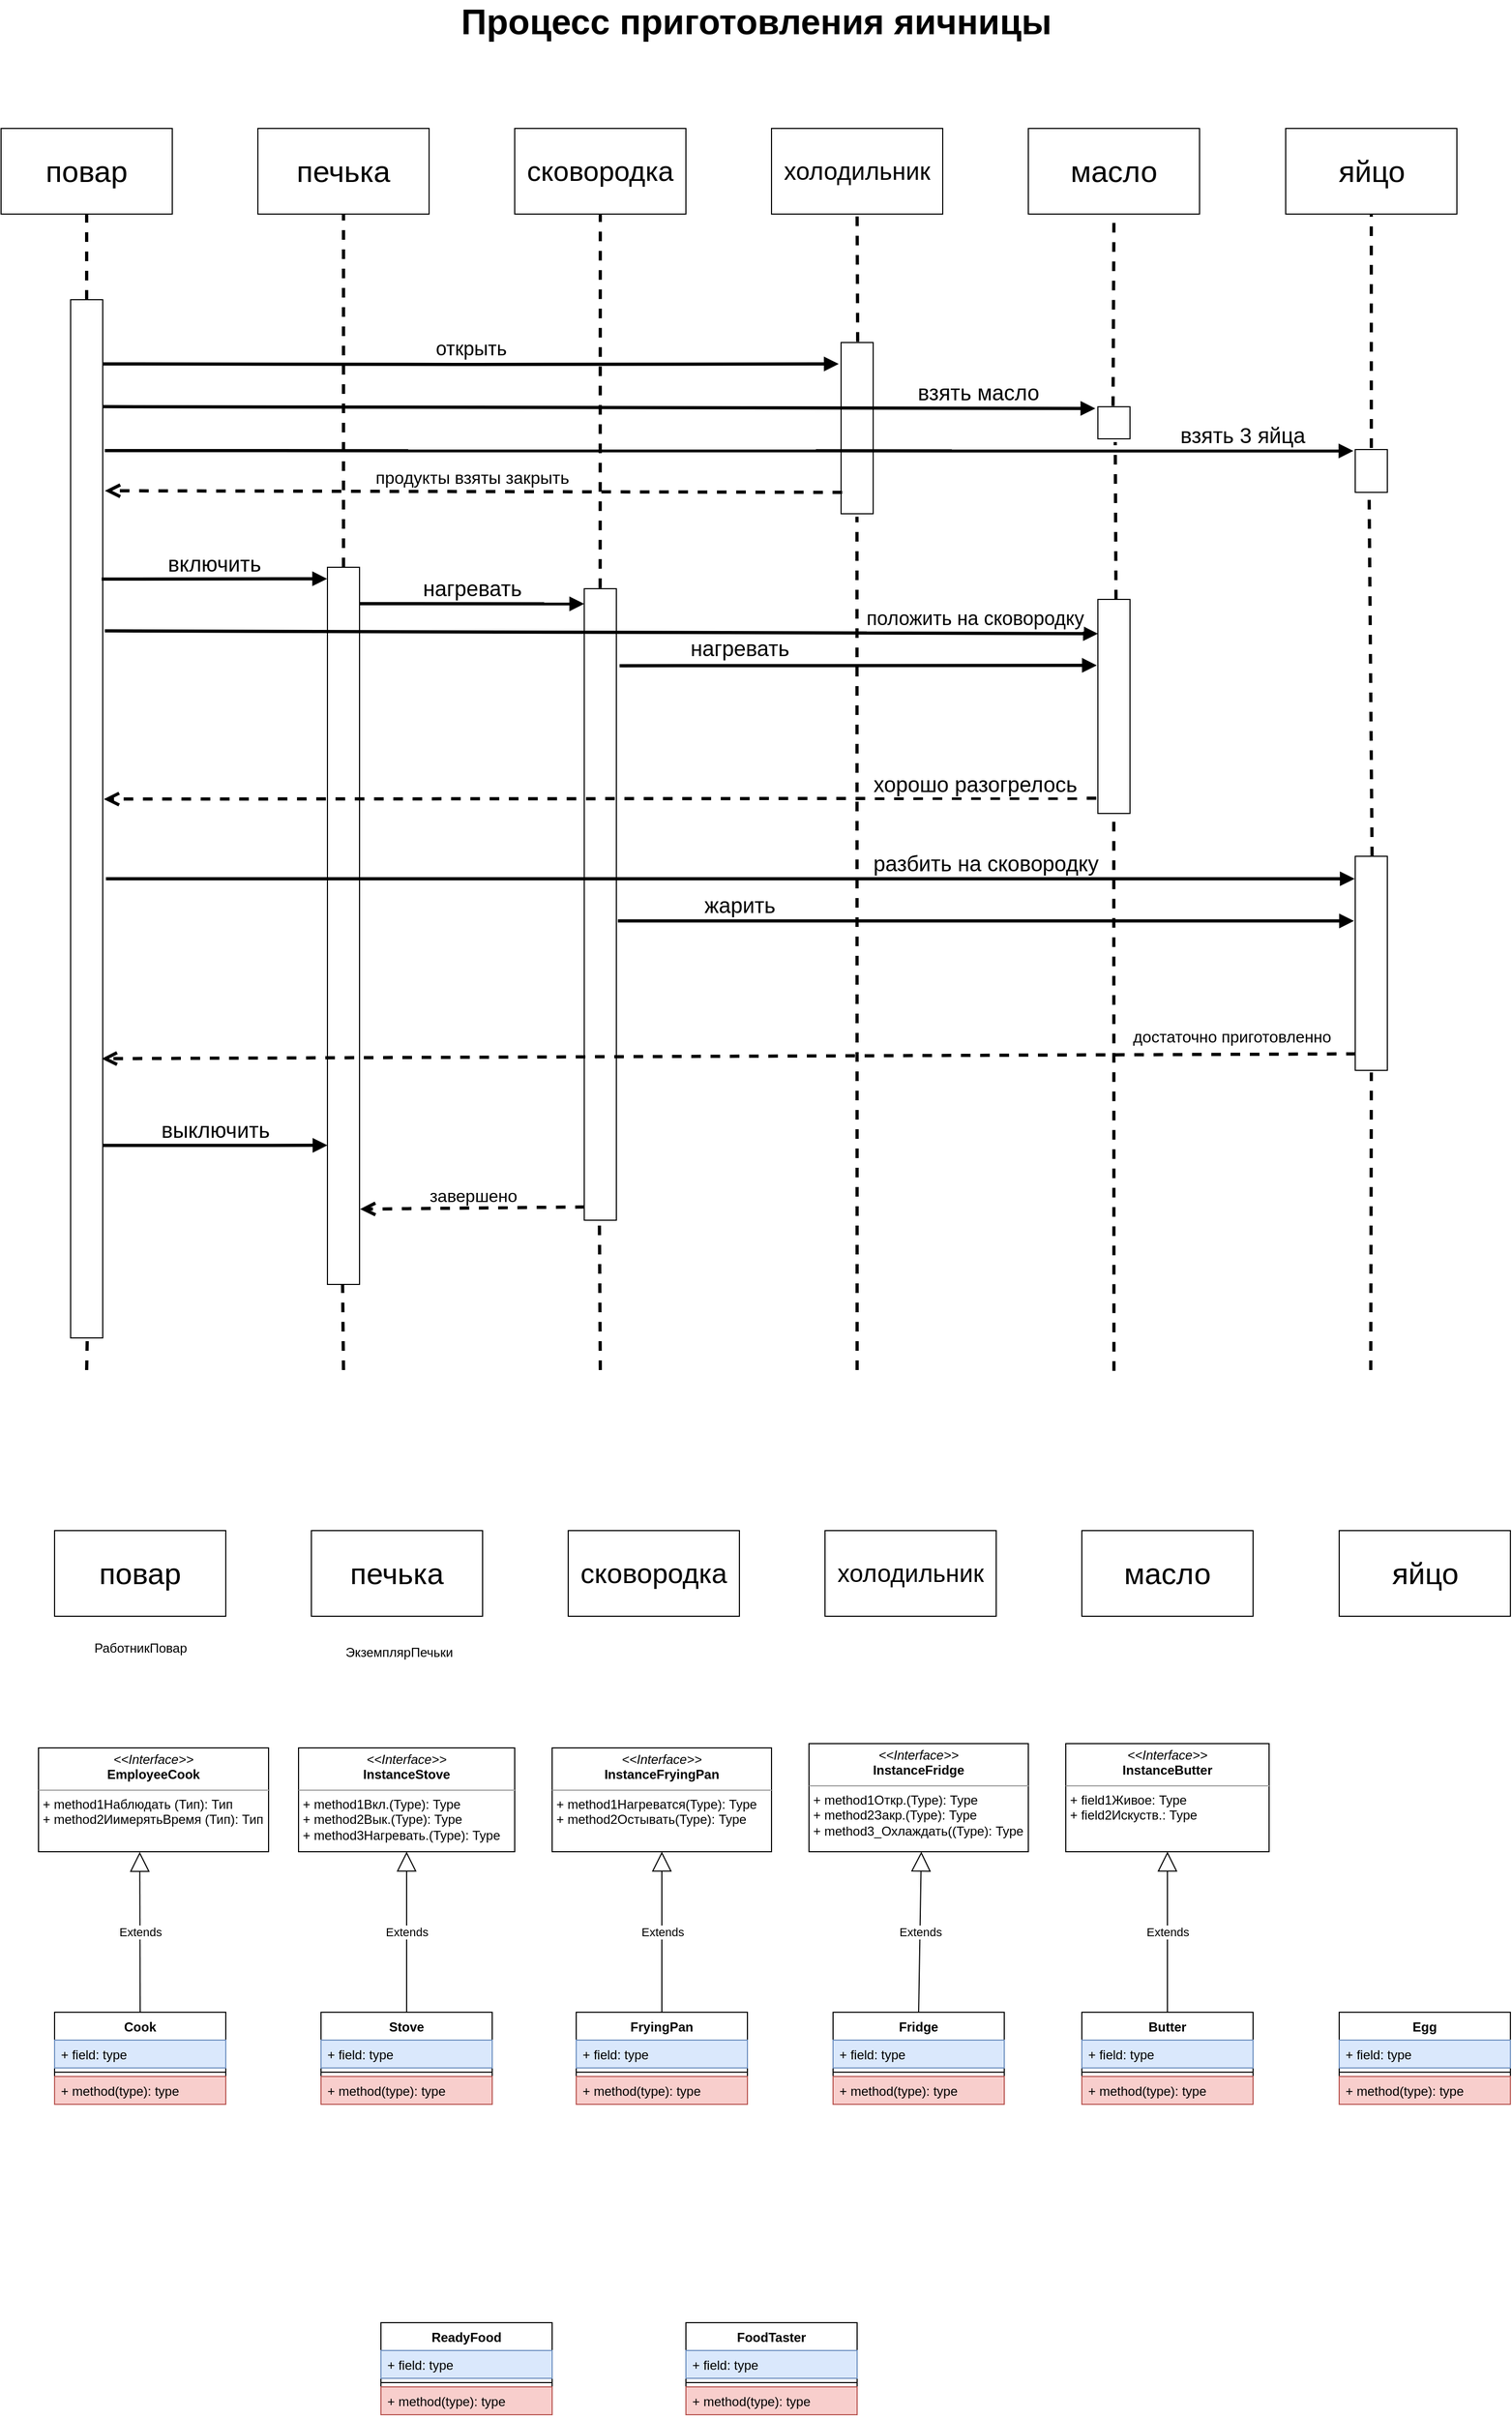 <mxfile version="15.1.4" type="github">
  <diagram id="obAVTf1uiLFVrY0XSVBx" name="Page-1">
    <mxGraphModel dx="672" dy="408" grid="1" gridSize="10" guides="1" tooltips="1" connect="1" arrows="1" fold="1" page="1" pageScale="1" pageWidth="827" pageHeight="1169" math="0" shadow="0">
      <root>
        <mxCell id="0" />
        <mxCell id="1" parent="0" />
        <mxCell id="zY8dcGNMZM8oDJf9V6YR-1" value="" style="html=1;points=[];perimeter=orthogonalPerimeter;" parent="1" vertex="1">
          <mxGeometry x="345" y="570" width="30" height="670" as="geometry" />
        </mxCell>
        <mxCell id="zY8dcGNMZM8oDJf9V6YR-2" value="" style="html=1;points=[];perimeter=orthogonalPerimeter;" parent="1" vertex="1">
          <mxGeometry x="585" y="590" width="30" height="590" as="geometry" />
        </mxCell>
        <mxCell id="zY8dcGNMZM8oDJf9V6YR-3" value="&lt;span style=&quot;font-size: 28px ; text-align: justify&quot;&gt;&lt;font style=&quot;vertical-align: inherit&quot;&gt;&lt;font style=&quot;vertical-align: inherit&quot;&gt;повар&lt;/font&gt;&lt;/font&gt;&lt;/span&gt;" style="whiteSpace=wrap;html=1;align=center;" parent="1" vertex="1">
          <mxGeometry x="40" y="160" width="160" height="80" as="geometry" />
        </mxCell>
        <mxCell id="zY8dcGNMZM8oDJf9V6YR-4" value="&lt;span style=&quot;font-size: 28px ; text-align: justify&quot;&gt;&lt;font style=&quot;vertical-align: inherit&quot;&gt;&lt;font style=&quot;vertical-align: inherit&quot;&gt;печька&lt;/font&gt;&lt;/font&gt;&lt;/span&gt;" style="whiteSpace=wrap;html=1;align=center;" parent="1" vertex="1">
          <mxGeometry x="280" y="160" width="160" height="80" as="geometry" />
        </mxCell>
        <mxCell id="zY8dcGNMZM8oDJf9V6YR-5" value="&lt;span style=&quot;font-size: 26px ; text-align: justify&quot;&gt;&lt;font style=&quot;vertical-align: inherit&quot;&gt;&lt;font style=&quot;vertical-align: inherit&quot;&gt;сковородка&lt;/font&gt;&lt;/font&gt;&lt;/span&gt;" style="whiteSpace=wrap;html=1;align=center;" parent="1" vertex="1">
          <mxGeometry x="520" y="160" width="160" height="80" as="geometry" />
        </mxCell>
        <mxCell id="zY8dcGNMZM8oDJf9V6YR-6" value="&lt;span style=&quot;font-size: 23px ; text-align: justify&quot;&gt;&lt;font style=&quot;vertical-align: inherit&quot;&gt;&lt;font style=&quot;vertical-align: inherit&quot;&gt;холодильник&lt;/font&gt;&lt;/font&gt;&lt;/span&gt;" style="whiteSpace=wrap;html=1;align=center;" parent="1" vertex="1">
          <mxGeometry x="760" y="160" width="160" height="80" as="geometry" />
        </mxCell>
        <mxCell id="zY8dcGNMZM8oDJf9V6YR-7" value="&lt;span style=&quot;font-size: 28px ; text-align: justify&quot;&gt;&lt;font style=&quot;vertical-align: inherit&quot;&gt;&lt;font style=&quot;vertical-align: inherit&quot;&gt;масло&lt;/font&gt;&lt;/font&gt;&lt;/span&gt;" style="whiteSpace=wrap;html=1;align=center;" parent="1" vertex="1">
          <mxGeometry x="1000" y="160" width="160" height="80" as="geometry" />
        </mxCell>
        <mxCell id="zY8dcGNMZM8oDJf9V6YR-8" value="&lt;span style=&quot;font-size: 28px ; text-align: justify&quot;&gt;яйцо&lt;/span&gt;" style="whiteSpace=wrap;html=1;align=center;" parent="1" vertex="1">
          <mxGeometry x="1240.5" y="160" width="160" height="80" as="geometry" />
        </mxCell>
        <mxCell id="zY8dcGNMZM8oDJf9V6YR-9" value="" style="html=1;points=[];perimeter=orthogonalPerimeter;" parent="1" vertex="1">
          <mxGeometry x="105" y="320" width="30" height="970" as="geometry" />
        </mxCell>
        <mxCell id="zY8dcGNMZM8oDJf9V6YR-10" value="" style="html=1;points=[];perimeter=orthogonalPerimeter;" parent="1" vertex="1">
          <mxGeometry x="825" y="360" width="30" height="160" as="geometry" />
        </mxCell>
        <mxCell id="zY8dcGNMZM8oDJf9V6YR-11" value="" style="html=1;points=[];perimeter=orthogonalPerimeter;" parent="1" vertex="1">
          <mxGeometry x="1065" y="420" width="30" height="30" as="geometry" />
        </mxCell>
        <mxCell id="zY8dcGNMZM8oDJf9V6YR-12" value="" style="html=1;points=[];perimeter=orthogonalPerimeter;" parent="1" vertex="1">
          <mxGeometry x="1305.5" y="460" width="30" height="40" as="geometry" />
        </mxCell>
        <mxCell id="zY8dcGNMZM8oDJf9V6YR-13" value="&lt;span style=&quot;font-size: 16px&quot;&gt;&lt;font style=&quot;vertical-align: inherit&quot;&gt;&lt;font style=&quot;vertical-align: inherit&quot;&gt;завершено&lt;/font&gt;&lt;/font&gt;&lt;/span&gt;" style="html=1;verticalAlign=bottom;endArrow=open;dashed=1;endSize=8;strokeWidth=3;entryX=1.017;entryY=0.895;entryDx=0;entryDy=0;entryPerimeter=0;exitX=0.017;exitY=0.979;exitDx=0;exitDy=0;exitPerimeter=0;" parent="1" source="zY8dcGNMZM8oDJf9V6YR-2" target="zY8dcGNMZM8oDJf9V6YR-1" edge="1">
          <mxGeometry relative="1" as="geometry">
            <mxPoint x="580" y="1080" as="sourcePoint" />
            <mxPoint x="380" y="1080" as="targetPoint" />
            <Array as="points" />
          </mxGeometry>
        </mxCell>
        <mxCell id="zY8dcGNMZM8oDJf9V6YR-14" value="&lt;font style=&quot;vertical-align: inherit&quot;&gt;&lt;font style=&quot;vertical-align: inherit ; font-size: 18px&quot;&gt;открыть&lt;/font&gt;&lt;/font&gt;" style="html=1;verticalAlign=bottom;endArrow=block;strokeWidth=3;entryX=-0.074;entryY=0.125;entryDx=0;entryDy=0;entryPerimeter=0;" parent="1" target="zY8dcGNMZM8oDJf9V6YR-10" edge="1">
          <mxGeometry width="80" relative="1" as="geometry">
            <mxPoint x="135" y="380" as="sourcePoint" />
            <mxPoint x="820.0" y="380" as="targetPoint" />
            <Array as="points">
              <mxPoint x="475.21" y="380.5" />
            </Array>
          </mxGeometry>
        </mxCell>
        <mxCell id="zY8dcGNMZM8oDJf9V6YR-15" value="&lt;font style=&quot;vertical-align: inherit&quot;&gt;&lt;font style=&quot;vertical-align: inherit ; font-size: 20px&quot;&gt;&lt;font style=&quot;vertical-align: inherit&quot;&gt;&lt;font style=&quot;vertical-align: inherit&quot;&gt;&lt;font style=&quot;vertical-align: inherit&quot;&gt;&lt;font style=&quot;vertical-align: inherit&quot;&gt;взять масло&lt;/font&gt;&lt;/font&gt;&lt;/font&gt;&lt;/font&gt;&lt;/font&gt;&lt;/font&gt;" style="html=1;verticalAlign=bottom;endArrow=block;strokeWidth=3;exitX=1;exitY=0.103;exitDx=0;exitDy=0;exitPerimeter=0;entryX=-0.08;entryY=0.054;entryDx=0;entryDy=0;entryPerimeter=0;" parent="1" source="zY8dcGNMZM8oDJf9V6YR-9" target="zY8dcGNMZM8oDJf9V6YR-11" edge="1">
          <mxGeometry x="0.764" width="80" relative="1" as="geometry">
            <mxPoint x="135" y="430.5" as="sourcePoint" />
            <mxPoint x="1070" y="420" as="targetPoint" />
            <mxPoint as="offset" />
          </mxGeometry>
        </mxCell>
        <mxCell id="zY8dcGNMZM8oDJf9V6YR-16" value="&lt;font style=&quot;vertical-align: inherit&quot;&gt;&lt;font style=&quot;vertical-align: inherit ; font-size: 20px&quot;&gt;&lt;font style=&quot;vertical-align: inherit&quot;&gt;&lt;font style=&quot;vertical-align: inherit&quot;&gt;&lt;font style=&quot;vertical-align: inherit&quot;&gt;&lt;font style=&quot;vertical-align: inherit&quot;&gt;&lt;font style=&quot;vertical-align: inherit&quot;&gt;&lt;font style=&quot;vertical-align: inherit&quot;&gt;&lt;font style=&quot;vertical-align: inherit&quot;&gt;&lt;font style=&quot;vertical-align: inherit&quot;&gt;&lt;font style=&quot;vertical-align: inherit&quot;&gt;&lt;font style=&quot;vertical-align: inherit&quot;&gt;взять 3 яйца&lt;/font&gt;&lt;/font&gt;&lt;/font&gt;&lt;/font&gt;&lt;/font&gt;&lt;/font&gt;&lt;/font&gt;&lt;/font&gt;&lt;/font&gt;&lt;/font&gt;&lt;/font&gt;&lt;/font&gt;" style="html=1;verticalAlign=bottom;endArrow=block;strokeWidth=3;entryX=-0.058;entryY=0.032;entryDx=0;entryDy=0;entryPerimeter=0;" parent="1" target="zY8dcGNMZM8oDJf9V6YR-12" edge="1">
          <mxGeometry x="0.822" width="80" relative="1" as="geometry">
            <mxPoint x="137" y="461" as="sourcePoint" />
            <mxPoint x="1303.67" y="459.65" as="targetPoint" />
            <mxPoint as="offset" />
          </mxGeometry>
        </mxCell>
        <mxCell id="zY8dcGNMZM8oDJf9V6YR-17" value="&lt;font style=&quot;vertical-align: inherit&quot;&gt;&lt;font style=&quot;vertical-align: inherit ; font-size: 20px&quot;&gt;&lt;font style=&quot;vertical-align: inherit&quot;&gt;&lt;font style=&quot;vertical-align: inherit&quot;&gt;включить&lt;/font&gt;&lt;/font&gt;&lt;/font&gt;&lt;/font&gt;" style="html=1;verticalAlign=bottom;endArrow=block;strokeWidth=3;entryX=-0.011;entryY=0.016;entryDx=0;entryDy=0;entryPerimeter=0;" parent="1" target="zY8dcGNMZM8oDJf9V6YR-1" edge="1">
          <mxGeometry width="80" relative="1" as="geometry">
            <mxPoint x="134" y="581" as="sourcePoint" />
            <mxPoint x="343" y="570" as="targetPoint" />
          </mxGeometry>
        </mxCell>
        <mxCell id="zY8dcGNMZM8oDJf9V6YR-18" value="" style="html=1;points=[];perimeter=orthogonalPerimeter;" parent="1" vertex="1">
          <mxGeometry x="1065" y="600" width="30" height="200" as="geometry" />
        </mxCell>
        <mxCell id="zY8dcGNMZM8oDJf9V6YR-19" value="" style="html=1;points=[];perimeter=orthogonalPerimeter;" parent="1" vertex="1">
          <mxGeometry x="1305.5" y="840" width="30" height="200" as="geometry" />
        </mxCell>
        <mxCell id="zY8dcGNMZM8oDJf9V6YR-20" value="&lt;font style=&quot;vertical-align: inherit&quot;&gt;&lt;font style=&quot;vertical-align: inherit ; font-size: 20px&quot;&gt;&lt;font style=&quot;vertical-align: inherit&quot;&gt;&lt;font style=&quot;vertical-align: inherit&quot;&gt;&lt;font style=&quot;vertical-align: inherit&quot;&gt;&lt;font style=&quot;vertical-align: inherit&quot;&gt;выключить&lt;/font&gt;&lt;/font&gt;&lt;/font&gt;&lt;/font&gt;&lt;/font&gt;&lt;/font&gt;" style="html=1;verticalAlign=bottom;endArrow=block;strokeWidth=3;exitX=0.99;exitY=0.312;exitDx=0;exitDy=0;exitPerimeter=0;entryX=-0.011;entryY=0.016;entryDx=0;entryDy=0;entryPerimeter=0;" parent="1" edge="1">
          <mxGeometry width="80" relative="1" as="geometry">
            <mxPoint x="135.03" y="1110.16" as="sourcePoint" />
            <mxPoint x="345" y="1110" as="targetPoint" />
            <Array as="points">
              <mxPoint x="235.03" y="1110.16" />
            </Array>
          </mxGeometry>
        </mxCell>
        <mxCell id="zY8dcGNMZM8oDJf9V6YR-21" value="&lt;font style=&quot;vertical-align: inherit&quot;&gt;&lt;font style=&quot;vertical-align: inherit ; font-size: 20px&quot;&gt;&lt;font style=&quot;vertical-align: inherit&quot;&gt;&lt;font style=&quot;vertical-align: inherit&quot;&gt;&lt;font style=&quot;vertical-align: inherit&quot;&gt;&lt;font style=&quot;vertical-align: inherit&quot;&gt;нагревать&lt;/font&gt;&lt;/font&gt;&lt;/font&gt;&lt;/font&gt;&lt;/font&gt;&lt;/font&gt;" style="html=1;verticalAlign=bottom;endArrow=block;strokeWidth=3;entryX=-0.002;entryY=0.024;entryDx=0;entryDy=0;entryPerimeter=0;" parent="1" target="zY8dcGNMZM8oDJf9V6YR-2" edge="1">
          <mxGeometry width="80" relative="1" as="geometry">
            <mxPoint x="375" y="604" as="sourcePoint" />
            <mxPoint x="585" y="613" as="targetPoint" />
          </mxGeometry>
        </mxCell>
        <mxCell id="zY8dcGNMZM8oDJf9V6YR-22" value="&lt;span style=&quot;font-size: 16px&quot;&gt;&lt;font style=&quot;vertical-align: inherit&quot;&gt;&lt;font style=&quot;vertical-align: inherit&quot;&gt;&lt;font style=&quot;vertical-align: inherit&quot;&gt;&lt;font style=&quot;vertical-align: inherit&quot;&gt;продукты взяты закрыть&lt;/font&gt;&lt;/font&gt;&lt;/font&gt;&lt;/font&gt;&lt;/span&gt;" style="html=1;verticalAlign=bottom;endArrow=open;dashed=1;endSize=8;strokeWidth=3;exitX=0.033;exitY=0.875;exitDx=0;exitDy=0;exitPerimeter=0;entryX=1.067;entryY=0.184;entryDx=0;entryDy=0;entryPerimeter=0;" parent="1" source="zY8dcGNMZM8oDJf9V6YR-10" target="zY8dcGNMZM8oDJf9V6YR-9" edge="1">
          <mxGeometry x="0.004" y="-1" relative="1" as="geometry">
            <mxPoint x="580" y="500" as="sourcePoint" />
            <mxPoint x="380" y="500" as="targetPoint" />
            <Array as="points" />
            <mxPoint as="offset" />
          </mxGeometry>
        </mxCell>
        <mxCell id="zY8dcGNMZM8oDJf9V6YR-23" value="&lt;span style=&quot;font-size: 20px&quot;&gt;&lt;font style=&quot;vertical-align: inherit&quot;&gt;&lt;font style=&quot;vertical-align: inherit&quot;&gt;нагревать&lt;/font&gt;&lt;/font&gt;&lt;/span&gt;" style="html=1;verticalAlign=bottom;endArrow=block;strokeWidth=3;exitX=1.1;exitY=0.122;exitDx=0;exitDy=0;exitPerimeter=0;entryX=-0.033;entryY=0.308;entryDx=0;entryDy=0;entryPerimeter=0;" parent="1" source="zY8dcGNMZM8oDJf9V6YR-2" target="zY8dcGNMZM8oDJf9V6YR-18" edge="1">
          <mxGeometry x="-0.498" y="2" width="80" relative="1" as="geometry">
            <mxPoint x="760" y="680" as="sourcePoint" />
            <mxPoint x="1065" y="659" as="targetPoint" />
            <mxPoint as="offset" />
          </mxGeometry>
        </mxCell>
        <mxCell id="zY8dcGNMZM8oDJf9V6YR-24" value="&lt;font style=&quot;font-size: 20px&quot;&gt;хорошо разогрелось&lt;/font&gt;" style="html=1;verticalAlign=bottom;endArrow=open;dashed=1;endSize=8;strokeWidth=3;exitX=-0.048;exitY=0.929;exitDx=0;exitDy=0;exitPerimeter=0;entryX=1.033;entryY=0.481;entryDx=0;entryDy=0;entryPerimeter=0;startSize=8;" parent="1" source="zY8dcGNMZM8oDJf9V6YR-18" target="zY8dcGNMZM8oDJf9V6YR-9" edge="1">
          <mxGeometry x="-0.755" y="1" relative="1" as="geometry">
            <mxPoint x="850" y="780" as="sourcePoint" />
            <mxPoint x="650.0" y="780" as="targetPoint" />
            <Array as="points" />
            <mxPoint as="offset" />
          </mxGeometry>
        </mxCell>
        <mxCell id="zY8dcGNMZM8oDJf9V6YR-25" value="&lt;font style=&quot;vertical-align: inherit&quot;&gt;&lt;font style=&quot;vertical-align: inherit ; font-size: 18px&quot;&gt;положить на сковородку&lt;/font&gt;&lt;/font&gt;" style="html=1;verticalAlign=bottom;endArrow=block;strokeWidth=3;exitX=1.067;exitY=0.319;exitDx=0;exitDy=0;exitPerimeter=0;entryX=0;entryY=0.16;entryDx=0;entryDy=0;entryPerimeter=0;" parent="1" source="zY8dcGNMZM8oDJf9V6YR-9" target="zY8dcGNMZM8oDJf9V6YR-18" edge="1">
          <mxGeometry x="0.752" width="80" relative="1" as="geometry">
            <mxPoint x="260" y="640" as="sourcePoint" />
            <mxPoint x="710" y="640.1" as="targetPoint" />
            <mxPoint as="offset" />
          </mxGeometry>
        </mxCell>
        <mxCell id="zY8dcGNMZM8oDJf9V6YR-26" value="&lt;span style=&quot;font-size: 20px&quot;&gt;&lt;font style=&quot;vertical-align: inherit&quot;&gt;&lt;font style=&quot;vertical-align: inherit&quot;&gt;разбить на сковородку&lt;/font&gt;&lt;/font&gt;&lt;/span&gt;" style="html=1;verticalAlign=bottom;endArrow=block;strokeWidth=3;entryX=-0.017;entryY=0.105;entryDx=0;entryDy=0;entryPerimeter=0;" parent="1" target="zY8dcGNMZM8oDJf9V6YR-19" edge="1">
          <mxGeometry x="0.409" width="80" relative="1" as="geometry">
            <mxPoint x="138" y="861" as="sourcePoint" />
            <mxPoint x="1340" y="860.1" as="targetPoint" />
            <mxPoint as="offset" />
          </mxGeometry>
        </mxCell>
        <mxCell id="zY8dcGNMZM8oDJf9V6YR-27" value="&lt;span style=&quot;font-size: 20px&quot;&gt;&lt;font style=&quot;vertical-align: inherit&quot;&gt;&lt;font style=&quot;vertical-align: inherit&quot;&gt;жарить&lt;/font&gt;&lt;/font&gt;&lt;/span&gt;" style="html=1;verticalAlign=bottom;endArrow=block;strokeWidth=3;exitX=1.044;exitY=0.526;exitDx=0;exitDy=0;exitPerimeter=0;entryX=-0.039;entryY=0.302;entryDx=0;entryDy=0;entryPerimeter=0;" parent="1" source="zY8dcGNMZM8oDJf9V6YR-2" target="zY8dcGNMZM8oDJf9V6YR-19" edge="1">
          <mxGeometry x="-0.669" width="80" relative="1" as="geometry">
            <mxPoint x="800.5" y="900" as="sourcePoint" />
            <mxPoint x="1300" y="900" as="targetPoint" />
            <mxPoint as="offset" />
          </mxGeometry>
        </mxCell>
        <mxCell id="zY8dcGNMZM8oDJf9V6YR-28" value="&lt;font style=&quot;font-size: 15px&quot;&gt;достаточно приготовленно&lt;/font&gt;" style="html=1;verticalAlign=bottom;endArrow=open;dashed=1;endSize=8;strokeWidth=3;exitX=0.017;exitY=0.923;exitDx=0;exitDy=0;exitPerimeter=0;entryX=0.967;entryY=0.731;entryDx=0;entryDy=0;entryPerimeter=0;" parent="1" source="zY8dcGNMZM8oDJf9V6YR-19" target="zY8dcGNMZM8oDJf9V6YR-9" edge="1">
          <mxGeometry x="-0.802" y="-5" relative="1" as="geometry">
            <mxPoint x="730" y="1020" as="sourcePoint" />
            <mxPoint x="150" y="1023" as="targetPoint" />
            <Array as="points" />
            <mxPoint as="offset" />
          </mxGeometry>
        </mxCell>
        <mxCell id="zY8dcGNMZM8oDJf9V6YR-29" value="&lt;font style=&quot;font-size: 33px&quot;&gt;Процесс приготовления яичницы&amp;nbsp;&lt;/font&gt;" style="text;strokeColor=none;fillColor=none;html=1;fontSize=24;fontStyle=1;verticalAlign=middle;align=center;" parent="1" vertex="1">
          <mxGeometry x="470" y="40" width="560" height="40" as="geometry" />
        </mxCell>
        <mxCell id="zY8dcGNMZM8oDJf9V6YR-30" value="" style="endArrow=none;dashed=1;html=1;startSize=8;strokeWidth=3;entryX=0.5;entryY=1;entryDx=0;entryDy=0;" parent="1" target="zY8dcGNMZM8oDJf9V6YR-3" edge="1">
          <mxGeometry width="50" height="50" relative="1" as="geometry">
            <mxPoint x="120" y="320" as="sourcePoint" />
            <mxPoint x="700" y="690" as="targetPoint" />
          </mxGeometry>
        </mxCell>
        <mxCell id="zY8dcGNMZM8oDJf9V6YR-31" value="" style="endArrow=none;dashed=1;html=1;startSize=8;strokeWidth=3;" parent="1" edge="1">
          <mxGeometry width="50" height="50" relative="1" as="geometry">
            <mxPoint x="360" y="570" as="sourcePoint" />
            <mxPoint x="360" y="240" as="targetPoint" />
          </mxGeometry>
        </mxCell>
        <mxCell id="zY8dcGNMZM8oDJf9V6YR-32" value="" style="endArrow=none;dashed=1;html=1;startSize=8;strokeWidth=3;entryX=0.472;entryY=1;entryDx=0;entryDy=0;entryPerimeter=0;" parent="1" target="zY8dcGNMZM8oDJf9V6YR-1" edge="1">
          <mxGeometry width="50" height="50" relative="1" as="geometry">
            <mxPoint x="360" y="1320" as="sourcePoint" />
            <mxPoint x="370" y="1200" as="targetPoint" />
          </mxGeometry>
        </mxCell>
        <mxCell id="zY8dcGNMZM8oDJf9V6YR-33" value="" style="endArrow=none;dashed=1;html=1;startSize=8;strokeWidth=3;entryX=0.518;entryY=1;entryDx=0;entryDy=0;entryPerimeter=0;" parent="1" target="zY8dcGNMZM8oDJf9V6YR-9" edge="1">
          <mxGeometry width="50" height="50" relative="1" as="geometry">
            <mxPoint x="120" y="1320" as="sourcePoint" />
            <mxPoint x="120" y="1290" as="targetPoint" />
          </mxGeometry>
        </mxCell>
        <mxCell id="zY8dcGNMZM8oDJf9V6YR-34" value="" style="endArrow=none;dashed=1;html=1;startSize=8;strokeWidth=3;entryX=0.472;entryY=1;entryDx=0;entryDy=0;entryPerimeter=0;" parent="1" target="zY8dcGNMZM8oDJf9V6YR-2" edge="1">
          <mxGeometry width="50" height="50" relative="1" as="geometry">
            <mxPoint x="600" y="1320" as="sourcePoint" />
            <mxPoint x="600" y="1180" as="targetPoint" />
          </mxGeometry>
        </mxCell>
        <mxCell id="zY8dcGNMZM8oDJf9V6YR-35" value="" style="endArrow=none;dashed=1;html=1;startSize=8;strokeWidth=3;entryX=0.495;entryY=1.017;entryDx=0;entryDy=0;entryPerimeter=0;" parent="1" target="zY8dcGNMZM8oDJf9V6YR-10" edge="1">
          <mxGeometry width="50" height="50" relative="1" as="geometry">
            <mxPoint x="840" y="1320" as="sourcePoint" />
            <mxPoint x="840" y="510" as="targetPoint" />
          </mxGeometry>
        </mxCell>
        <mxCell id="zY8dcGNMZM8oDJf9V6YR-36" value="" style="endArrow=none;dashed=1;html=1;startSize=8;strokeWidth=3;exitX=0.518;exitY=-0.005;exitDx=0;exitDy=0;exitPerimeter=0;entryX=0.5;entryY=1;entryDx=0;entryDy=0;" parent="1" source="zY8dcGNMZM8oDJf9V6YR-10" target="zY8dcGNMZM8oDJf9V6YR-6" edge="1">
          <mxGeometry width="50" height="50" relative="1" as="geometry">
            <mxPoint x="840" y="300" as="sourcePoint" />
            <mxPoint x="840" y="250" as="targetPoint" />
          </mxGeometry>
        </mxCell>
        <mxCell id="zY8dcGNMZM8oDJf9V6YR-37" value="" style="endArrow=none;dashed=1;html=1;startSize=8;strokeWidth=3;entryX=0.5;entryY=1;entryDx=0;entryDy=0;exitX=0.495;exitY=-0.001;exitDx=0;exitDy=0;exitPerimeter=0;" parent="1" source="zY8dcGNMZM8oDJf9V6YR-2" target="zY8dcGNMZM8oDJf9V6YR-5" edge="1">
          <mxGeometry width="50" height="50" relative="1" as="geometry">
            <mxPoint x="600" y="280" as="sourcePoint" />
            <mxPoint x="600" y="240" as="targetPoint" />
          </mxGeometry>
        </mxCell>
        <mxCell id="zY8dcGNMZM8oDJf9V6YR-38" value="" style="endArrow=none;dashed=1;html=1;startSize=8;strokeWidth=3;entryX=0.5;entryY=1;entryDx=0;entryDy=0;exitX=0.472;exitY=-0.025;exitDx=0;exitDy=0;exitPerimeter=0;" parent="1" source="zY8dcGNMZM8oDJf9V6YR-11" target="zY8dcGNMZM8oDJf9V6YR-7" edge="1">
          <mxGeometry width="50" height="50" relative="1" as="geometry">
            <mxPoint x="1080" y="340" as="sourcePoint" />
            <mxPoint x="1080" y="260" as="targetPoint" />
          </mxGeometry>
        </mxCell>
        <mxCell id="zY8dcGNMZM8oDJf9V6YR-39" value="" style="endArrow=none;dashed=1;html=1;startSize=8;strokeWidth=3;entryX=0.541;entryY=1.101;entryDx=0;entryDy=0;entryPerimeter=0;exitX=0.564;exitY=0;exitDx=0;exitDy=0;exitPerimeter=0;" parent="1" source="zY8dcGNMZM8oDJf9V6YR-18" target="zY8dcGNMZM8oDJf9V6YR-11" edge="1">
          <mxGeometry width="50" height="50" relative="1" as="geometry">
            <mxPoint x="1080" y="530" as="sourcePoint" />
            <mxPoint x="1080" y="450" as="targetPoint" />
          </mxGeometry>
        </mxCell>
        <mxCell id="zY8dcGNMZM8oDJf9V6YR-40" value="" style="endArrow=none;dashed=1;html=1;startSize=8;strokeWidth=3;entryX=0.495;entryY=1.01;entryDx=0;entryDy=0;entryPerimeter=0;" parent="1" target="zY8dcGNMZM8oDJf9V6YR-18" edge="1">
          <mxGeometry width="50" height="50" relative="1" as="geometry">
            <mxPoint x="1080" y="1320.69" as="sourcePoint" />
            <mxPoint x="1080" y="760" as="targetPoint" />
          </mxGeometry>
        </mxCell>
        <mxCell id="zY8dcGNMZM8oDJf9V6YR-41" value="" style="endArrow=none;dashed=1;html=1;startSize=8;strokeWidth=3;entryX=0.433;entryY=1.05;entryDx=0;entryDy=0;exitX=0.525;exitY=0;exitDx=0;exitDy=0;exitPerimeter=0;entryPerimeter=0;" parent="1" source="zY8dcGNMZM8oDJf9V6YR-19" target="zY8dcGNMZM8oDJf9V6YR-12" edge="1">
          <mxGeometry width="50" height="50" relative="1" as="geometry">
            <mxPoint x="1320" y="800" as="sourcePoint" />
            <mxPoint x="1320" y="720" as="targetPoint" />
          </mxGeometry>
        </mxCell>
        <mxCell id="zY8dcGNMZM8oDJf9V6YR-42" value="" style="endArrow=none;dashed=1;html=1;startSize=8;strokeWidth=3;entryX=0.502;entryY=1.01;entryDx=0;entryDy=0;entryPerimeter=0;" parent="1" target="zY8dcGNMZM8oDJf9V6YR-19" edge="1">
          <mxGeometry width="50" height="50" relative="1" as="geometry">
            <mxPoint x="1320" y="1320" as="sourcePoint" />
            <mxPoint x="1320" y="1040" as="targetPoint" />
          </mxGeometry>
        </mxCell>
        <mxCell id="zY8dcGNMZM8oDJf9V6YR-43" value="" style="endArrow=none;dashed=1;html=1;startSize=8;strokeWidth=3;entryX=0.5;entryY=1;entryDx=0;entryDy=0;exitX=0.502;exitY=-0.036;exitDx=0;exitDy=0;exitPerimeter=0;" parent="1" source="zY8dcGNMZM8oDJf9V6YR-12" target="zY8dcGNMZM8oDJf9V6YR-8" edge="1">
          <mxGeometry width="50" height="50" relative="1" as="geometry">
            <mxPoint x="1320" y="380" as="sourcePoint" />
            <mxPoint x="1320" y="300" as="targetPoint" />
          </mxGeometry>
        </mxCell>
        <mxCell id="zY8dcGNMZM8oDJf9V6YR-44" value="&lt;span style=&quot;font-size: 28px ; text-align: justify&quot;&gt;&lt;font style=&quot;vertical-align: inherit&quot;&gt;&lt;font style=&quot;vertical-align: inherit&quot;&gt;повар&lt;/font&gt;&lt;/font&gt;&lt;/span&gt;" style="whiteSpace=wrap;html=1;align=center;" parent="1" vertex="1">
          <mxGeometry x="90" y="1470" width="160" height="80" as="geometry" />
        </mxCell>
        <mxCell id="zY8dcGNMZM8oDJf9V6YR-45" value="&lt;span style=&quot;font-size: 28px ; text-align: justify&quot;&gt;&lt;font style=&quot;vertical-align: inherit&quot;&gt;&lt;font style=&quot;vertical-align: inherit&quot;&gt;печька&lt;/font&gt;&lt;/font&gt;&lt;/span&gt;" style="whiteSpace=wrap;html=1;align=center;" parent="1" vertex="1">
          <mxGeometry x="330" y="1470" width="160" height="80" as="geometry" />
        </mxCell>
        <mxCell id="zY8dcGNMZM8oDJf9V6YR-46" value="&lt;span style=&quot;font-size: 26px ; text-align: justify&quot;&gt;&lt;font style=&quot;vertical-align: inherit&quot;&gt;&lt;font style=&quot;vertical-align: inherit&quot;&gt;сковородка&lt;/font&gt;&lt;/font&gt;&lt;/span&gt;" style="whiteSpace=wrap;html=1;align=center;" parent="1" vertex="1">
          <mxGeometry x="570" y="1470" width="160" height="80" as="geometry" />
        </mxCell>
        <mxCell id="zY8dcGNMZM8oDJf9V6YR-47" value="&lt;span style=&quot;font-size: 23px ; text-align: justify&quot;&gt;&lt;font style=&quot;vertical-align: inherit&quot;&gt;&lt;font style=&quot;vertical-align: inherit&quot;&gt;холодильник&lt;/font&gt;&lt;/font&gt;&lt;/span&gt;" style="whiteSpace=wrap;html=1;align=center;" parent="1" vertex="1">
          <mxGeometry x="810" y="1470" width="160" height="80" as="geometry" />
        </mxCell>
        <mxCell id="zY8dcGNMZM8oDJf9V6YR-48" value="&lt;span style=&quot;font-size: 28px ; text-align: justify&quot;&gt;&lt;font style=&quot;vertical-align: inherit&quot;&gt;&lt;font style=&quot;vertical-align: inherit&quot;&gt;масло&lt;/font&gt;&lt;/font&gt;&lt;/span&gt;" style="whiteSpace=wrap;html=1;align=center;" parent="1" vertex="1">
          <mxGeometry x="1050" y="1470" width="160" height="80" as="geometry" />
        </mxCell>
        <mxCell id="zY8dcGNMZM8oDJf9V6YR-49" value="&lt;span style=&quot;font-size: 28px ; text-align: justify&quot;&gt;яйцо&lt;/span&gt;" style="whiteSpace=wrap;html=1;align=center;" parent="1" vertex="1">
          <mxGeometry x="1290.5" y="1470" width="160" height="80" as="geometry" />
        </mxCell>
        <mxCell id="zY8dcGNMZM8oDJf9V6YR-50" value="Cook" style="swimlane;fontStyle=1;align=center;verticalAlign=top;childLayout=stackLayout;horizontal=1;startSize=26;horizontalStack=0;resizeParent=1;resizeParentMax=0;resizeLast=0;collapsible=1;marginBottom=0;" parent="1" vertex="1">
          <mxGeometry x="90" y="1920" width="160" height="86" as="geometry" />
        </mxCell>
        <mxCell id="zY8dcGNMZM8oDJf9V6YR-51" value="+ field: type" style="text;strokeColor=#6c8ebf;fillColor=#dae8fc;align=left;verticalAlign=top;spacingLeft=4;spacingRight=4;overflow=hidden;rotatable=0;points=[[0,0.5],[1,0.5]];portConstraint=eastwest;" parent="zY8dcGNMZM8oDJf9V6YR-50" vertex="1">
          <mxGeometry y="26" width="160" height="26" as="geometry" />
        </mxCell>
        <mxCell id="zY8dcGNMZM8oDJf9V6YR-52" value="" style="line;strokeWidth=1;fillColor=none;align=left;verticalAlign=middle;spacingTop=-1;spacingLeft=3;spacingRight=3;rotatable=0;labelPosition=right;points=[];portConstraint=eastwest;" parent="zY8dcGNMZM8oDJf9V6YR-50" vertex="1">
          <mxGeometry y="52" width="160" height="8" as="geometry" />
        </mxCell>
        <mxCell id="zY8dcGNMZM8oDJf9V6YR-53" value="+ method(type): type" style="text;strokeColor=#b85450;fillColor=#f8cecc;align=left;verticalAlign=top;spacingLeft=4;spacingRight=4;overflow=hidden;rotatable=0;points=[[0,0.5],[1,0.5]];portConstraint=eastwest;" parent="zY8dcGNMZM8oDJf9V6YR-50" vertex="1">
          <mxGeometry y="60" width="160" height="26" as="geometry" />
        </mxCell>
        <mxCell id="zY8dcGNMZM8oDJf9V6YR-54" value="Stove" style="swimlane;fontStyle=1;align=center;verticalAlign=top;childLayout=stackLayout;horizontal=1;startSize=26;horizontalStack=0;resizeParent=1;resizeParentMax=0;resizeLast=0;collapsible=1;marginBottom=0;" parent="1" vertex="1">
          <mxGeometry x="339" y="1920" width="160" height="86" as="geometry" />
        </mxCell>
        <mxCell id="zY8dcGNMZM8oDJf9V6YR-55" value="+ field: type" style="text;strokeColor=#6c8ebf;fillColor=#dae8fc;align=left;verticalAlign=top;spacingLeft=4;spacingRight=4;overflow=hidden;rotatable=0;points=[[0,0.5],[1,0.5]];portConstraint=eastwest;" parent="zY8dcGNMZM8oDJf9V6YR-54" vertex="1">
          <mxGeometry y="26" width="160" height="26" as="geometry" />
        </mxCell>
        <mxCell id="zY8dcGNMZM8oDJf9V6YR-56" value="" style="line;strokeWidth=1;fillColor=none;align=left;verticalAlign=middle;spacingTop=-1;spacingLeft=3;spacingRight=3;rotatable=0;labelPosition=right;points=[];portConstraint=eastwest;" parent="zY8dcGNMZM8oDJf9V6YR-54" vertex="1">
          <mxGeometry y="52" width="160" height="8" as="geometry" />
        </mxCell>
        <mxCell id="zY8dcGNMZM8oDJf9V6YR-57" value="+ method(type): type" style="text;strokeColor=#b85450;fillColor=#f8cecc;align=left;verticalAlign=top;spacingLeft=4;spacingRight=4;overflow=hidden;rotatable=0;points=[[0,0.5],[1,0.5]];portConstraint=eastwest;" parent="zY8dcGNMZM8oDJf9V6YR-54" vertex="1">
          <mxGeometry y="60" width="160" height="26" as="geometry" />
        </mxCell>
        <mxCell id="zY8dcGNMZM8oDJf9V6YR-58" value="FryingPan" style="swimlane;fontStyle=1;align=center;verticalAlign=top;childLayout=stackLayout;horizontal=1;startSize=26;horizontalStack=0;resizeParent=1;resizeParentMax=0;resizeLast=0;collapsible=1;marginBottom=0;" parent="1" vertex="1">
          <mxGeometry x="577.5" y="1920" width="160" height="86" as="geometry" />
        </mxCell>
        <mxCell id="zY8dcGNMZM8oDJf9V6YR-59" value="+ field: type" style="text;strokeColor=#6c8ebf;fillColor=#dae8fc;align=left;verticalAlign=top;spacingLeft=4;spacingRight=4;overflow=hidden;rotatable=0;points=[[0,0.5],[1,0.5]];portConstraint=eastwest;" parent="zY8dcGNMZM8oDJf9V6YR-58" vertex="1">
          <mxGeometry y="26" width="160" height="26" as="geometry" />
        </mxCell>
        <mxCell id="zY8dcGNMZM8oDJf9V6YR-60" value="" style="line;strokeWidth=1;fillColor=none;align=left;verticalAlign=middle;spacingTop=-1;spacingLeft=3;spacingRight=3;rotatable=0;labelPosition=right;points=[];portConstraint=eastwest;" parent="zY8dcGNMZM8oDJf9V6YR-58" vertex="1">
          <mxGeometry y="52" width="160" height="8" as="geometry" />
        </mxCell>
        <mxCell id="zY8dcGNMZM8oDJf9V6YR-61" value="+ method(type): type" style="text;strokeColor=#b85450;fillColor=#f8cecc;align=left;verticalAlign=top;spacingLeft=4;spacingRight=4;overflow=hidden;rotatable=0;points=[[0,0.5],[1,0.5]];portConstraint=eastwest;" parent="zY8dcGNMZM8oDJf9V6YR-58" vertex="1">
          <mxGeometry y="60" width="160" height="26" as="geometry" />
        </mxCell>
        <mxCell id="zY8dcGNMZM8oDJf9V6YR-62" value="Fridge" style="swimlane;fontStyle=1;align=center;verticalAlign=top;childLayout=stackLayout;horizontal=1;startSize=26;horizontalStack=0;resizeParent=1;resizeParentMax=0;resizeLast=0;collapsible=1;marginBottom=0;" parent="1" vertex="1">
          <mxGeometry x="817.5" y="1920" width="160" height="86" as="geometry" />
        </mxCell>
        <mxCell id="zY8dcGNMZM8oDJf9V6YR-63" value="+ field: type" style="text;strokeColor=#6c8ebf;fillColor=#dae8fc;align=left;verticalAlign=top;spacingLeft=4;spacingRight=4;overflow=hidden;rotatable=0;points=[[0,0.5],[1,0.5]];portConstraint=eastwest;" parent="zY8dcGNMZM8oDJf9V6YR-62" vertex="1">
          <mxGeometry y="26" width="160" height="26" as="geometry" />
        </mxCell>
        <mxCell id="zY8dcGNMZM8oDJf9V6YR-64" value="" style="line;strokeWidth=1;fillColor=none;align=left;verticalAlign=middle;spacingTop=-1;spacingLeft=3;spacingRight=3;rotatable=0;labelPosition=right;points=[];portConstraint=eastwest;" parent="zY8dcGNMZM8oDJf9V6YR-62" vertex="1">
          <mxGeometry y="52" width="160" height="8" as="geometry" />
        </mxCell>
        <mxCell id="zY8dcGNMZM8oDJf9V6YR-65" value="+ method(type): type" style="text;strokeColor=#b85450;fillColor=#f8cecc;align=left;verticalAlign=top;spacingLeft=4;spacingRight=4;overflow=hidden;rotatable=0;points=[[0,0.5],[1,0.5]];portConstraint=eastwest;" parent="zY8dcGNMZM8oDJf9V6YR-62" vertex="1">
          <mxGeometry y="60" width="160" height="26" as="geometry" />
        </mxCell>
        <mxCell id="zY8dcGNMZM8oDJf9V6YR-66" value="Butter" style="swimlane;fontStyle=1;align=center;verticalAlign=top;childLayout=stackLayout;horizontal=1;startSize=26;horizontalStack=0;resizeParent=1;resizeParentMax=0;resizeLast=0;collapsible=1;marginBottom=0;" parent="1" vertex="1">
          <mxGeometry x="1050" y="1920" width="160" height="86" as="geometry" />
        </mxCell>
        <mxCell id="zY8dcGNMZM8oDJf9V6YR-67" value="+ field: type" style="text;strokeColor=#6c8ebf;fillColor=#dae8fc;align=left;verticalAlign=top;spacingLeft=4;spacingRight=4;overflow=hidden;rotatable=0;points=[[0,0.5],[1,0.5]];portConstraint=eastwest;" parent="zY8dcGNMZM8oDJf9V6YR-66" vertex="1">
          <mxGeometry y="26" width="160" height="26" as="geometry" />
        </mxCell>
        <mxCell id="zY8dcGNMZM8oDJf9V6YR-68" value="" style="line;strokeWidth=1;fillColor=none;align=left;verticalAlign=middle;spacingTop=-1;spacingLeft=3;spacingRight=3;rotatable=0;labelPosition=right;points=[];portConstraint=eastwest;" parent="zY8dcGNMZM8oDJf9V6YR-66" vertex="1">
          <mxGeometry y="52" width="160" height="8" as="geometry" />
        </mxCell>
        <mxCell id="zY8dcGNMZM8oDJf9V6YR-69" value="+ method(type): type" style="text;strokeColor=#b85450;fillColor=#f8cecc;align=left;verticalAlign=top;spacingLeft=4;spacingRight=4;overflow=hidden;rotatable=0;points=[[0,0.5],[1,0.5]];portConstraint=eastwest;" parent="zY8dcGNMZM8oDJf9V6YR-66" vertex="1">
          <mxGeometry y="60" width="160" height="26" as="geometry" />
        </mxCell>
        <mxCell id="zY8dcGNMZM8oDJf9V6YR-70" value="Egg" style="swimlane;fontStyle=1;align=center;verticalAlign=top;childLayout=stackLayout;horizontal=1;startSize=26;horizontalStack=0;resizeParent=1;resizeParentMax=0;resizeLast=0;collapsible=1;marginBottom=0;" parent="1" vertex="1">
          <mxGeometry x="1290.5" y="1920" width="160" height="86" as="geometry" />
        </mxCell>
        <mxCell id="zY8dcGNMZM8oDJf9V6YR-71" value="+ field: type" style="text;strokeColor=#6c8ebf;fillColor=#dae8fc;align=left;verticalAlign=top;spacingLeft=4;spacingRight=4;overflow=hidden;rotatable=0;points=[[0,0.5],[1,0.5]];portConstraint=eastwest;" parent="zY8dcGNMZM8oDJf9V6YR-70" vertex="1">
          <mxGeometry y="26" width="160" height="26" as="geometry" />
        </mxCell>
        <mxCell id="zY8dcGNMZM8oDJf9V6YR-72" value="" style="line;strokeWidth=1;fillColor=none;align=left;verticalAlign=middle;spacingTop=-1;spacingLeft=3;spacingRight=3;rotatable=0;labelPosition=right;points=[];portConstraint=eastwest;" parent="zY8dcGNMZM8oDJf9V6YR-70" vertex="1">
          <mxGeometry y="52" width="160" height="8" as="geometry" />
        </mxCell>
        <mxCell id="zY8dcGNMZM8oDJf9V6YR-73" value="+ method(type): type" style="text;strokeColor=#b85450;fillColor=#f8cecc;align=left;verticalAlign=top;spacingLeft=4;spacingRight=4;overflow=hidden;rotatable=0;points=[[0,0.5],[1,0.5]];portConstraint=eastwest;" parent="zY8dcGNMZM8oDJf9V6YR-70" vertex="1">
          <mxGeometry y="60" width="160" height="26" as="geometry" />
        </mxCell>
        <mxCell id="zY8dcGNMZM8oDJf9V6YR-74" value="&lt;p style=&quot;margin: 0px ; margin-top: 4px ; text-align: center&quot;&gt;&lt;i&gt;&amp;lt;&amp;lt;Interface&amp;gt;&amp;gt;&lt;/i&gt;&lt;br&gt;&lt;b&gt;InstanceStove&lt;/b&gt;&lt;/p&gt;&lt;hr size=&quot;1&quot;&gt;&lt;p style=&quot;margin: 0px ; margin-left: 4px&quot;&gt;+ method1Вкл.(Type): Type&lt;br&gt;+ method2Вык.(Type): Type&lt;/p&gt;&lt;p style=&quot;margin: 0px ; margin-left: 4px&quot;&gt;+ method3Нагревать.(Type): Type&lt;br&gt;&lt;/p&gt;" style="verticalAlign=top;align=left;overflow=fill;fontSize=12;fontFamily=Helvetica;html=1;" parent="1" vertex="1">
          <mxGeometry x="318" y="1673" width="202" height="97" as="geometry" />
        </mxCell>
        <mxCell id="zY8dcGNMZM8oDJf9V6YR-75" value="&lt;p style=&quot;margin: 4px 0px 0px&quot;&gt;&lt;/p&gt;&lt;div style=&quot;text-align: center&quot;&gt;&lt;i&gt;&amp;lt;&amp;lt;Interface&amp;gt;&amp;gt;&lt;/i&gt;&lt;/div&gt;&lt;div style=&quot;text-align: center&quot;&gt;&lt;b&gt;Instance&lt;/b&gt;&lt;span style=&quot;font-weight: 700&quot;&gt;FryingPan&lt;/span&gt;&lt;/div&gt;&lt;hr size=&quot;1&quot;&gt;&lt;p style=&quot;margin: 0px ; margin-left: 4px&quot;&gt;&lt;/p&gt;&lt;p style=&quot;margin: 0px ; margin-left: 4px&quot;&gt;+ method1Нагреватся(Type): Type&lt;br&gt;+ method2Остывать(Type): Type&lt;/p&gt;" style="verticalAlign=top;align=left;overflow=fill;fontSize=12;fontFamily=Helvetica;html=1;" parent="1" vertex="1">
          <mxGeometry x="555" y="1673" width="205" height="97" as="geometry" />
        </mxCell>
        <mxCell id="zY8dcGNMZM8oDJf9V6YR-76" value="&lt;p style=&quot;margin: 4px 0px 0px&quot;&gt;&lt;/p&gt;&lt;div style=&quot;text-align: center&quot;&gt;&lt;i&gt;&amp;lt;&amp;lt;Interface&amp;gt;&amp;gt;&lt;/i&gt;&lt;/div&gt;&lt;div style=&quot;text-align: center&quot;&gt;&lt;b&gt;Instance&lt;/b&gt;&lt;span style=&quot;font-weight: 700&quot;&gt;Fridge&lt;/span&gt;&lt;/div&gt;&lt;hr size=&quot;1&quot;&gt;&lt;p style=&quot;margin: 0px ; margin-left: 4px&quot;&gt;+ method1Откр.(Type): Type&lt;br&gt;+ method2Закр.(Type): Type&lt;/p&gt;&lt;p style=&quot;margin: 0px ; margin-left: 4px&quot;&gt;+ method3_Охлаждать((Type): Type&lt;br&gt;&lt;/p&gt;" style="verticalAlign=top;align=left;overflow=fill;fontSize=12;fontFamily=Helvetica;html=1;" parent="1" vertex="1">
          <mxGeometry x="795" y="1669" width="205" height="101" as="geometry" />
        </mxCell>
        <mxCell id="zY8dcGNMZM8oDJf9V6YR-77" value="&lt;p style=&quot;margin: 0px ; margin-top: 4px ; text-align: center&quot;&gt;&lt;i&gt;&amp;lt;&amp;lt;Interface&amp;gt;&amp;gt;&lt;/i&gt;&lt;br&gt;&lt;b&gt;InstanceButter&lt;/b&gt;&lt;br&gt;&lt;/p&gt;&lt;hr size=&quot;1&quot;&gt;&lt;p style=&quot;margin: 0px ; margin-left: 4px&quot;&gt;+ field1Живое: Type&lt;br&gt;+ field2Искуств.: Type&lt;/p&gt;" style="verticalAlign=top;align=left;overflow=fill;fontSize=12;fontFamily=Helvetica;html=1;" parent="1" vertex="1">
          <mxGeometry x="1035" y="1669" width="190" height="101" as="geometry" />
        </mxCell>
        <mxCell id="zY8dcGNMZM8oDJf9V6YR-78" value="&lt;p style=&quot;margin: 0px ; margin-top: 4px ; text-align: center&quot;&gt;&lt;i&gt;&lt;font style=&quot;vertical-align: inherit&quot;&gt;&lt;font style=&quot;vertical-align: inherit&quot;&gt;&amp;lt;&amp;lt;Interface&amp;gt;&amp;gt; &lt;/font&gt;&lt;/font&gt;&lt;/i&gt;&lt;br&gt;&lt;b&gt;&lt;font style=&quot;vertical-align: inherit&quot;&gt;&lt;font style=&quot;vertical-align: inherit&quot;&gt;EmployeeCook&lt;/font&gt;&lt;/font&gt;&lt;/b&gt;&lt;/p&gt;&lt;hr size=&quot;1&quot;&gt;&lt;p style=&quot;margin: 0px ; margin-left: 4px&quot;&gt;&lt;font style=&quot;vertical-align: inherit&quot;&gt;&lt;font style=&quot;vertical-align: inherit&quot;&gt;+ method1Наблюдать (Тип): Тип &lt;/font&gt;&lt;/font&gt;&lt;br&gt;&lt;font style=&quot;vertical-align: inherit&quot;&gt;&lt;font style=&quot;vertical-align: inherit&quot;&gt;+ method2ИимерятьВремя (Тип): Тип&lt;/font&gt;&lt;/font&gt;&lt;/p&gt;" style="verticalAlign=top;align=left;overflow=fill;fontSize=12;fontFamily=Helvetica;html=1;" parent="1" vertex="1">
          <mxGeometry x="75" y="1673" width="215" height="97" as="geometry" />
        </mxCell>
        <mxCell id="zY8dcGNMZM8oDJf9V6YR-79" value="ЭкземплярПечьки" style="text;whiteSpace=wrap;html=1;" parent="1" vertex="1">
          <mxGeometry x="360" y="1570" width="90" height="30" as="geometry" />
        </mxCell>
        <mxCell id="zY8dcGNMZM8oDJf9V6YR-80" value="РаботникПовар" style="text;html=1;align=center;verticalAlign=middle;resizable=0;points=[];autosize=1;strokeColor=none;fillColor=none;" parent="1" vertex="1">
          <mxGeometry x="120" y="1570" width="100" height="20" as="geometry" />
        </mxCell>
        <mxCell id="zY8dcGNMZM8oDJf9V6YR-81" style="edgeStyle=orthogonalEdgeStyle;rounded=0;orthogonalLoop=1;jettySize=auto;html=1;exitX=0.5;exitY=1;exitDx=0;exitDy=0;startSize=8;strokeWidth=3;" parent="1" source="zY8dcGNMZM8oDJf9V6YR-74" target="zY8dcGNMZM8oDJf9V6YR-74" edge="1">
          <mxGeometry relative="1" as="geometry" />
        </mxCell>
        <mxCell id="zY8dcGNMZM8oDJf9V6YR-82" value="FoodTaster" style="swimlane;fontStyle=1;align=center;verticalAlign=top;childLayout=stackLayout;horizontal=1;startSize=26;horizontalStack=0;resizeParent=1;resizeParentMax=0;resizeLast=0;collapsible=1;marginBottom=0;" parent="1" vertex="1">
          <mxGeometry x="680" y="2210" width="160" height="86" as="geometry" />
        </mxCell>
        <mxCell id="zY8dcGNMZM8oDJf9V6YR-83" value="+ field: type" style="text;strokeColor=#6c8ebf;fillColor=#dae8fc;align=left;verticalAlign=top;spacingLeft=4;spacingRight=4;overflow=hidden;rotatable=0;points=[[0,0.5],[1,0.5]];portConstraint=eastwest;" parent="zY8dcGNMZM8oDJf9V6YR-82" vertex="1">
          <mxGeometry y="26" width="160" height="26" as="geometry" />
        </mxCell>
        <mxCell id="zY8dcGNMZM8oDJf9V6YR-84" value="" style="line;strokeWidth=1;fillColor=none;align=left;verticalAlign=middle;spacingTop=-1;spacingLeft=3;spacingRight=3;rotatable=0;labelPosition=right;points=[];portConstraint=eastwest;" parent="zY8dcGNMZM8oDJf9V6YR-82" vertex="1">
          <mxGeometry y="52" width="160" height="8" as="geometry" />
        </mxCell>
        <mxCell id="zY8dcGNMZM8oDJf9V6YR-85" value="+ method(type): type" style="text;strokeColor=#b85450;fillColor=#f8cecc;align=left;verticalAlign=top;spacingLeft=4;spacingRight=4;overflow=hidden;rotatable=0;points=[[0,0.5],[1,0.5]];portConstraint=eastwest;" parent="zY8dcGNMZM8oDJf9V6YR-82" vertex="1">
          <mxGeometry y="60" width="160" height="26" as="geometry" />
        </mxCell>
        <mxCell id="zY8dcGNMZM8oDJf9V6YR-86" value="ReadyFood" style="swimlane;fontStyle=1;align=center;verticalAlign=top;childLayout=stackLayout;horizontal=1;startSize=26;horizontalStack=0;resizeParent=1;resizeParentMax=0;resizeLast=0;collapsible=1;marginBottom=0;" parent="1" vertex="1">
          <mxGeometry x="395" y="2210" width="160" height="86" as="geometry" />
        </mxCell>
        <mxCell id="zY8dcGNMZM8oDJf9V6YR-87" value="+ field: type" style="text;strokeColor=#6c8ebf;fillColor=#dae8fc;align=left;verticalAlign=top;spacingLeft=4;spacingRight=4;overflow=hidden;rotatable=0;points=[[0,0.5],[1,0.5]];portConstraint=eastwest;" parent="zY8dcGNMZM8oDJf9V6YR-86" vertex="1">
          <mxGeometry y="26" width="160" height="26" as="geometry" />
        </mxCell>
        <mxCell id="zY8dcGNMZM8oDJf9V6YR-88" value="" style="line;strokeWidth=1;fillColor=none;align=left;verticalAlign=middle;spacingTop=-1;spacingLeft=3;spacingRight=3;rotatable=0;labelPosition=right;points=[];portConstraint=eastwest;" parent="zY8dcGNMZM8oDJf9V6YR-86" vertex="1">
          <mxGeometry y="52" width="160" height="8" as="geometry" />
        </mxCell>
        <mxCell id="zY8dcGNMZM8oDJf9V6YR-89" value="+ method(type): type" style="text;strokeColor=#b85450;fillColor=#f8cecc;align=left;verticalAlign=top;spacingLeft=4;spacingRight=4;overflow=hidden;rotatable=0;points=[[0,0.5],[1,0.5]];portConstraint=eastwest;" parent="zY8dcGNMZM8oDJf9V6YR-86" vertex="1">
          <mxGeometry y="60" width="160" height="26" as="geometry" />
        </mxCell>
        <mxCell id="oMbsbCd0VZJmheOJr5XD-1" value="Extends" style="endArrow=block;endSize=16;endFill=0;html=1;exitX=0.5;exitY=0;exitDx=0;exitDy=0;entryX=0.44;entryY=1.003;entryDx=0;entryDy=0;entryPerimeter=0;" edge="1" parent="1" source="zY8dcGNMZM8oDJf9V6YR-50" target="zY8dcGNMZM8oDJf9V6YR-78">
          <mxGeometry width="160" relative="1" as="geometry">
            <mxPoint x="270" y="1840" as="sourcePoint" />
            <mxPoint x="430" y="1840" as="targetPoint" />
          </mxGeometry>
        </mxCell>
        <mxCell id="oMbsbCd0VZJmheOJr5XD-3" value="Extends" style="endArrow=block;endSize=16;endFill=0;html=1;exitX=0.5;exitY=0;exitDx=0;exitDy=0;" edge="1" parent="1" source="zY8dcGNMZM8oDJf9V6YR-54">
          <mxGeometry width="160" relative="1" as="geometry">
            <mxPoint x="270" y="1840" as="sourcePoint" />
            <mxPoint x="419" y="1770" as="targetPoint" />
          </mxGeometry>
        </mxCell>
        <mxCell id="oMbsbCd0VZJmheOJr5XD-4" value="Extends" style="endArrow=block;endSize=16;endFill=0;html=1;exitX=0.5;exitY=0;exitDx=0;exitDy=0;entryX=0.5;entryY=1;entryDx=0;entryDy=0;" edge="1" parent="1" source="zY8dcGNMZM8oDJf9V6YR-58" target="zY8dcGNMZM8oDJf9V6YR-75">
          <mxGeometry width="160" relative="1" as="geometry">
            <mxPoint x="530" y="1840" as="sourcePoint" />
            <mxPoint x="690" y="1840" as="targetPoint" />
          </mxGeometry>
        </mxCell>
        <mxCell id="oMbsbCd0VZJmheOJr5XD-5" value="Extends" style="endArrow=block;endSize=16;endFill=0;html=1;exitX=0.5;exitY=0;exitDx=0;exitDy=0;" edge="1" parent="1" source="zY8dcGNMZM8oDJf9V6YR-62">
          <mxGeometry width="160" relative="1" as="geometry">
            <mxPoint x="855" y="1850" as="sourcePoint" />
            <mxPoint x="900" y="1770" as="targetPoint" />
          </mxGeometry>
        </mxCell>
        <mxCell id="oMbsbCd0VZJmheOJr5XD-6" value="Extends" style="endArrow=block;endSize=16;endFill=0;html=1;exitX=0.5;exitY=0;exitDx=0;exitDy=0;entryX=0.5;entryY=1;entryDx=0;entryDy=0;" edge="1" parent="1" source="zY8dcGNMZM8oDJf9V6YR-66" target="zY8dcGNMZM8oDJf9V6YR-77">
          <mxGeometry width="160" relative="1" as="geometry">
            <mxPoint x="1065" y="1860" as="sourcePoint" />
            <mxPoint x="1225" y="1860" as="targetPoint" />
          </mxGeometry>
        </mxCell>
      </root>
    </mxGraphModel>
  </diagram>
</mxfile>
